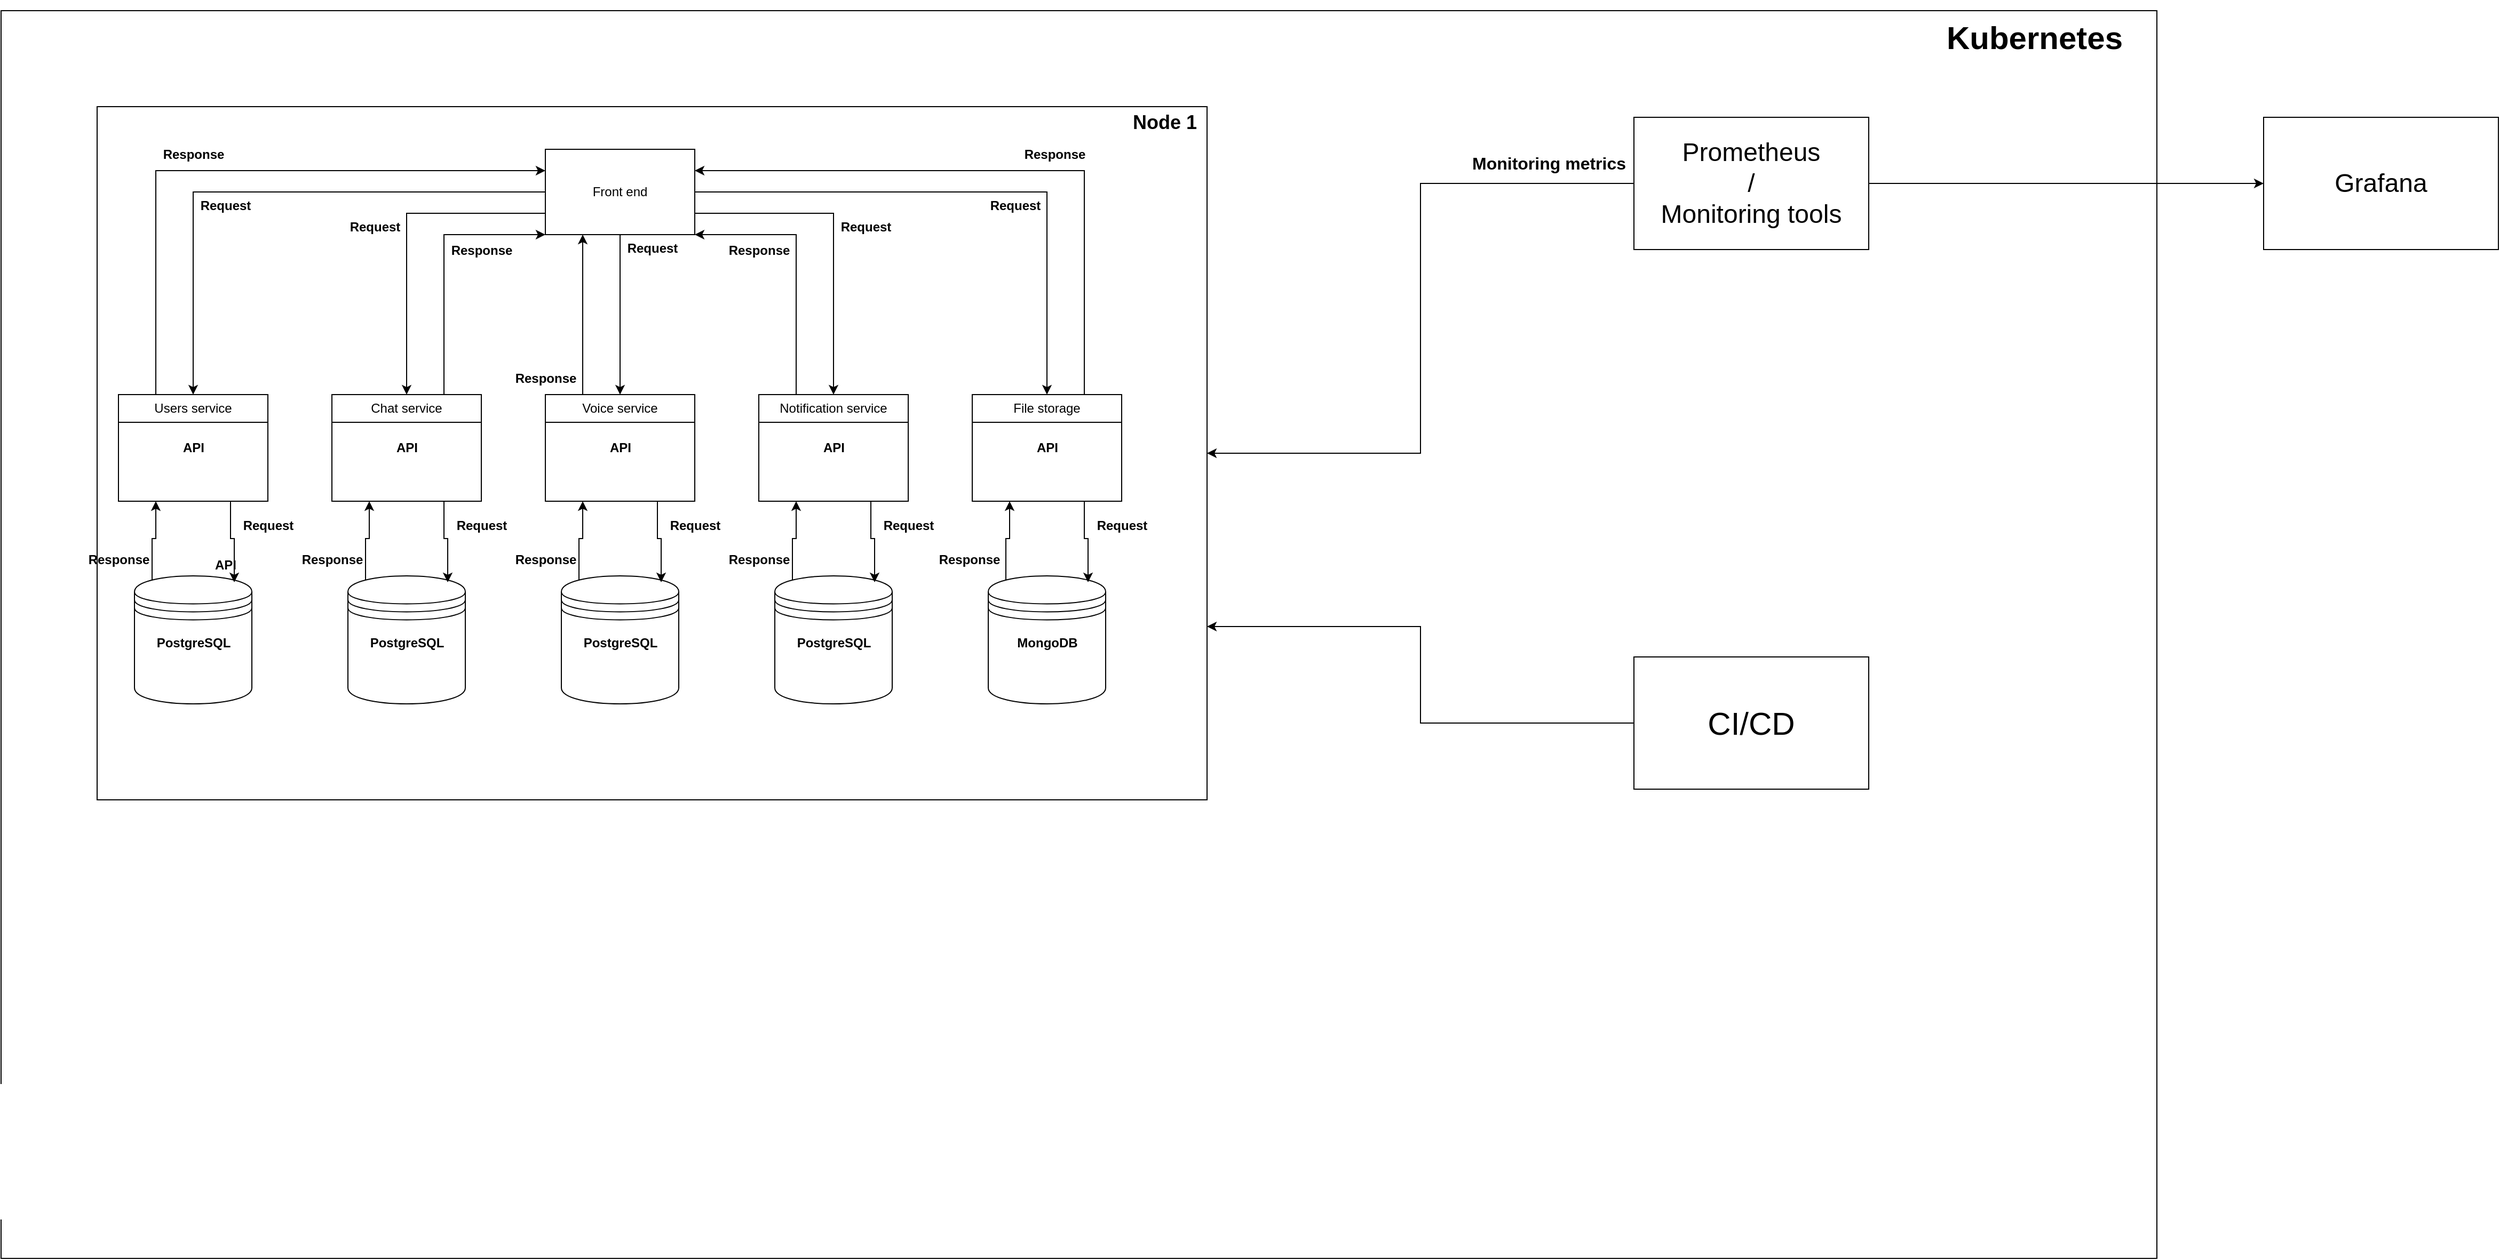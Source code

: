 <mxfile version="26.1.1">
  <diagram id="C5RBs43oDa-KdzZeNtuy" name="Page-1">
    <mxGraphModel dx="3405" dy="1375" grid="1" gridSize="10" guides="1" tooltips="1" connect="1" arrows="1" fold="1" page="1" pageScale="1" pageWidth="827" pageHeight="1169" math="0" shadow="0">
      <root>
        <mxCell id="WIyWlLk6GJQsqaUBKTNV-0" />
        <mxCell id="WIyWlLk6GJQsqaUBKTNV-1" parent="WIyWlLk6GJQsqaUBKTNV-0" />
        <mxCell id="raruHrNSubf8gWWc9drY-1" value="" style="html=1;whiteSpace=wrap;" parent="WIyWlLk6GJQsqaUBKTNV-1" vertex="1">
          <mxGeometry x="-40" y="60" width="2020" height="1170" as="geometry" />
        </mxCell>
        <mxCell id="GgUAt2SMdh1L7S2Ylz6X-92" value="" style="html=1;whiteSpace=wrap;" parent="WIyWlLk6GJQsqaUBKTNV-1" vertex="1">
          <mxGeometry x="50" y="150" width="1040" height="650" as="geometry" />
        </mxCell>
        <mxCell id="GgUAt2SMdh1L7S2Ylz6X-47" style="edgeStyle=orthogonalEdgeStyle;rounded=0;orthogonalLoop=1;jettySize=auto;html=1;exitX=0.15;exitY=0.05;exitDx=0;exitDy=0;exitPerimeter=0;entryX=0.25;entryY=1;entryDx=0;entryDy=0;" parent="WIyWlLk6GJQsqaUBKTNV-1" source="GgUAt2SMdh1L7S2Ylz6X-0" target="GgUAt2SMdh1L7S2Ylz6X-11" edge="1">
          <mxGeometry relative="1" as="geometry" />
        </mxCell>
        <mxCell id="GgUAt2SMdh1L7S2Ylz6X-0" value="" style="shape=datastore;whiteSpace=wrap;html=1;" parent="WIyWlLk6GJQsqaUBKTNV-1" vertex="1">
          <mxGeometry x="485" y="590" width="110" height="120" as="geometry" />
        </mxCell>
        <mxCell id="GgUAt2SMdh1L7S2Ylz6X-69" style="edgeStyle=orthogonalEdgeStyle;rounded=0;orthogonalLoop=1;jettySize=auto;html=1;exitX=0.25;exitY=0;exitDx=0;exitDy=0;entryX=0;entryY=0.25;entryDx=0;entryDy=0;" parent="WIyWlLk6GJQsqaUBKTNV-1" source="GgUAt2SMdh1L7S2Ylz6X-3" target="GgUAt2SMdh1L7S2Ylz6X-54" edge="1">
          <mxGeometry relative="1" as="geometry" />
        </mxCell>
        <mxCell id="GgUAt2SMdh1L7S2Ylz6X-3" value="Users service" style="swimlane;fontStyle=0;childLayout=stackLayout;horizontal=1;startSize=26;fillColor=none;horizontalStack=0;resizeParent=1;resizeParentMax=0;resizeLast=0;collapsible=1;marginBottom=0;whiteSpace=wrap;html=1;" parent="WIyWlLk6GJQsqaUBKTNV-1" vertex="1">
          <mxGeometry x="70" y="420" width="140" height="100" as="geometry" />
        </mxCell>
        <mxCell id="GgUAt2SMdh1L7S2Ylz6X-64" style="edgeStyle=orthogonalEdgeStyle;rounded=0;orthogonalLoop=1;jettySize=auto;html=1;exitX=0.75;exitY=0;exitDx=0;exitDy=0;entryX=0;entryY=1;entryDx=0;entryDy=0;" parent="WIyWlLk6GJQsqaUBKTNV-1" source="GgUAt2SMdh1L7S2Ylz6X-7" target="GgUAt2SMdh1L7S2Ylz6X-54" edge="1">
          <mxGeometry relative="1" as="geometry">
            <Array as="points">
              <mxPoint x="375" y="270" />
            </Array>
          </mxGeometry>
        </mxCell>
        <mxCell id="GgUAt2SMdh1L7S2Ylz6X-7" value="&lt;div&gt;Chat service&lt;/div&gt;" style="swimlane;fontStyle=0;childLayout=stackLayout;horizontal=1;startSize=26;fillColor=none;horizontalStack=0;resizeParent=1;resizeParentMax=0;resizeLast=0;collapsible=1;marginBottom=0;whiteSpace=wrap;html=1;" parent="WIyWlLk6GJQsqaUBKTNV-1" vertex="1">
          <mxGeometry x="270" y="420" width="140" height="100" as="geometry" />
        </mxCell>
        <mxCell id="GgUAt2SMdh1L7S2Ylz6X-65" style="edgeStyle=orthogonalEdgeStyle;rounded=0;orthogonalLoop=1;jettySize=auto;html=1;exitX=0.25;exitY=0;exitDx=0;exitDy=0;entryX=0.25;entryY=1;entryDx=0;entryDy=0;" parent="WIyWlLk6GJQsqaUBKTNV-1" source="GgUAt2SMdh1L7S2Ylz6X-11" target="GgUAt2SMdh1L7S2Ylz6X-54" edge="1">
          <mxGeometry relative="1" as="geometry" />
        </mxCell>
        <mxCell id="GgUAt2SMdh1L7S2Ylz6X-11" value="Voice service" style="swimlane;fontStyle=0;childLayout=stackLayout;horizontal=1;startSize=26;fillColor=none;horizontalStack=0;resizeParent=1;resizeParentMax=0;resizeLast=0;collapsible=1;marginBottom=0;whiteSpace=wrap;html=1;" parent="WIyWlLk6GJQsqaUBKTNV-1" vertex="1">
          <mxGeometry x="470" y="420" width="140" height="100" as="geometry" />
        </mxCell>
        <mxCell id="GgUAt2SMdh1L7S2Ylz6X-66" style="edgeStyle=orthogonalEdgeStyle;rounded=0;orthogonalLoop=1;jettySize=auto;html=1;exitX=0.25;exitY=0;exitDx=0;exitDy=0;entryX=1;entryY=1;entryDx=0;entryDy=0;" parent="WIyWlLk6GJQsqaUBKTNV-1" source="GgUAt2SMdh1L7S2Ylz6X-16" target="GgUAt2SMdh1L7S2Ylz6X-54" edge="1">
          <mxGeometry relative="1" as="geometry">
            <Array as="points">
              <mxPoint x="705" y="270" />
            </Array>
          </mxGeometry>
        </mxCell>
        <mxCell id="GgUAt2SMdh1L7S2Ylz6X-16" value="Notification service" style="swimlane;fontStyle=0;childLayout=stackLayout;horizontal=1;startSize=26;fillColor=none;horizontalStack=0;resizeParent=1;resizeParentMax=0;resizeLast=0;collapsible=1;marginBottom=0;whiteSpace=wrap;html=1;" parent="WIyWlLk6GJQsqaUBKTNV-1" vertex="1">
          <mxGeometry x="670" y="420" width="140" height="100" as="geometry" />
        </mxCell>
        <mxCell id="GgUAt2SMdh1L7S2Ylz6X-67" style="edgeStyle=orthogonalEdgeStyle;rounded=0;orthogonalLoop=1;jettySize=auto;html=1;exitX=0.75;exitY=0;exitDx=0;exitDy=0;entryX=1;entryY=0.25;entryDx=0;entryDy=0;" parent="WIyWlLk6GJQsqaUBKTNV-1" source="GgUAt2SMdh1L7S2Ylz6X-20" target="GgUAt2SMdh1L7S2Ylz6X-54" edge="1">
          <mxGeometry relative="1" as="geometry" />
        </mxCell>
        <mxCell id="GgUAt2SMdh1L7S2Ylz6X-20" value="File storage" style="swimlane;fontStyle=0;childLayout=stackLayout;horizontal=1;startSize=26;fillColor=none;horizontalStack=0;resizeParent=1;resizeParentMax=0;resizeLast=0;collapsible=1;marginBottom=0;whiteSpace=wrap;html=1;" parent="WIyWlLk6GJQsqaUBKTNV-1" vertex="1">
          <mxGeometry x="870" y="420" width="140" height="100" as="geometry" />
        </mxCell>
        <mxCell id="GgUAt2SMdh1L7S2Ylz6X-45" style="edgeStyle=orthogonalEdgeStyle;rounded=0;orthogonalLoop=1;jettySize=auto;html=1;exitX=0.15;exitY=0.05;exitDx=0;exitDy=0;exitPerimeter=0;entryX=0.25;entryY=1;entryDx=0;entryDy=0;" parent="WIyWlLk6GJQsqaUBKTNV-1" source="GgUAt2SMdh1L7S2Ylz6X-25" target="GgUAt2SMdh1L7S2Ylz6X-16" edge="1">
          <mxGeometry relative="1" as="geometry" />
        </mxCell>
        <mxCell id="GgUAt2SMdh1L7S2Ylz6X-25" value="" style="shape=datastore;whiteSpace=wrap;html=1;" parent="WIyWlLk6GJQsqaUBKTNV-1" vertex="1">
          <mxGeometry x="685" y="590" width="110" height="120" as="geometry" />
        </mxCell>
        <mxCell id="GgUAt2SMdh1L7S2Ylz6X-43" style="edgeStyle=orthogonalEdgeStyle;rounded=0;orthogonalLoop=1;jettySize=auto;html=1;exitX=0.15;exitY=0.05;exitDx=0;exitDy=0;exitPerimeter=0;entryX=0.25;entryY=1;entryDx=0;entryDy=0;" parent="WIyWlLk6GJQsqaUBKTNV-1" source="GgUAt2SMdh1L7S2Ylz6X-26" target="GgUAt2SMdh1L7S2Ylz6X-20" edge="1">
          <mxGeometry relative="1" as="geometry" />
        </mxCell>
        <mxCell id="GgUAt2SMdh1L7S2Ylz6X-26" value="" style="shape=datastore;whiteSpace=wrap;html=1;" parent="WIyWlLk6GJQsqaUBKTNV-1" vertex="1">
          <mxGeometry x="885" y="590" width="110" height="120" as="geometry" />
        </mxCell>
        <mxCell id="GgUAt2SMdh1L7S2Ylz6X-49" style="edgeStyle=orthogonalEdgeStyle;rounded=0;orthogonalLoop=1;jettySize=auto;html=1;exitX=0.15;exitY=0.05;exitDx=0;exitDy=0;exitPerimeter=0;entryX=0.25;entryY=1;entryDx=0;entryDy=0;" parent="WIyWlLk6GJQsqaUBKTNV-1" source="GgUAt2SMdh1L7S2Ylz6X-27" target="GgUAt2SMdh1L7S2Ylz6X-7" edge="1">
          <mxGeometry relative="1" as="geometry" />
        </mxCell>
        <mxCell id="GgUAt2SMdh1L7S2Ylz6X-27" value="" style="shape=datastore;whiteSpace=wrap;html=1;" parent="WIyWlLk6GJQsqaUBKTNV-1" vertex="1">
          <mxGeometry x="285" y="590" width="110" height="120" as="geometry" />
        </mxCell>
        <mxCell id="GgUAt2SMdh1L7S2Ylz6X-51" style="edgeStyle=orthogonalEdgeStyle;rounded=0;orthogonalLoop=1;jettySize=auto;html=1;exitX=0.15;exitY=0.05;exitDx=0;exitDy=0;exitPerimeter=0;entryX=0.25;entryY=1;entryDx=0;entryDy=0;" parent="WIyWlLk6GJQsqaUBKTNV-1" source="GgUAt2SMdh1L7S2Ylz6X-28" target="GgUAt2SMdh1L7S2Ylz6X-3" edge="1">
          <mxGeometry relative="1" as="geometry" />
        </mxCell>
        <mxCell id="GgUAt2SMdh1L7S2Ylz6X-28" value="" style="shape=datastore;whiteSpace=wrap;html=1;" parent="WIyWlLk6GJQsqaUBKTNV-1" vertex="1">
          <mxGeometry x="85" y="590" width="110" height="120" as="geometry" />
        </mxCell>
        <mxCell id="GgUAt2SMdh1L7S2Ylz6X-29" value="PostgreSQL" style="text;align=center;fontStyle=1;verticalAlign=middle;spacingLeft=3;spacingRight=3;strokeColor=none;rotatable=0;points=[[0,0.5],[1,0.5]];portConstraint=eastwest;html=1;" parent="WIyWlLk6GJQsqaUBKTNV-1" vertex="1">
          <mxGeometry x="100" y="640" width="80" height="26" as="geometry" />
        </mxCell>
        <mxCell id="GgUAt2SMdh1L7S2Ylz6X-30" value="PostgreSQL" style="text;align=center;fontStyle=1;verticalAlign=middle;spacingLeft=3;spacingRight=3;strokeColor=none;rotatable=0;points=[[0,0.5],[1,0.5]];portConstraint=eastwest;html=1;" parent="WIyWlLk6GJQsqaUBKTNV-1" vertex="1">
          <mxGeometry x="300" y="640" width="80" height="26" as="geometry" />
        </mxCell>
        <mxCell id="GgUAt2SMdh1L7S2Ylz6X-31" value="PostgreSQL" style="text;align=center;fontStyle=1;verticalAlign=middle;spacingLeft=3;spacingRight=3;strokeColor=none;rotatable=0;points=[[0,0.5],[1,0.5]];portConstraint=eastwest;html=1;" parent="WIyWlLk6GJQsqaUBKTNV-1" vertex="1">
          <mxGeometry x="500" y="640" width="80" height="26" as="geometry" />
        </mxCell>
        <mxCell id="GgUAt2SMdh1L7S2Ylz6X-32" value="PostgreSQL" style="text;align=center;fontStyle=1;verticalAlign=middle;spacingLeft=3;spacingRight=3;strokeColor=none;rotatable=0;points=[[0,0.5],[1,0.5]];portConstraint=eastwest;html=1;" parent="WIyWlLk6GJQsqaUBKTNV-1" vertex="1">
          <mxGeometry x="700" y="640" width="80" height="26" as="geometry" />
        </mxCell>
        <mxCell id="GgUAt2SMdh1L7S2Ylz6X-33" value="MongoDB" style="text;align=center;fontStyle=1;verticalAlign=middle;spacingLeft=3;spacingRight=3;strokeColor=none;rotatable=0;points=[[0,0.5],[1,0.5]];portConstraint=eastwest;html=1;" parent="WIyWlLk6GJQsqaUBKTNV-1" vertex="1">
          <mxGeometry x="900" y="640" width="80" height="26" as="geometry" />
        </mxCell>
        <mxCell id="GgUAt2SMdh1L7S2Ylz6X-42" style="edgeStyle=orthogonalEdgeStyle;rounded=0;orthogonalLoop=1;jettySize=auto;html=1;exitX=0.75;exitY=1;exitDx=0;exitDy=0;entryX=0.85;entryY=0.05;entryDx=0;entryDy=0;entryPerimeter=0;" parent="WIyWlLk6GJQsqaUBKTNV-1" source="GgUAt2SMdh1L7S2Ylz6X-20" target="GgUAt2SMdh1L7S2Ylz6X-26" edge="1">
          <mxGeometry relative="1" as="geometry" />
        </mxCell>
        <mxCell id="GgUAt2SMdh1L7S2Ylz6X-44" style="edgeStyle=orthogonalEdgeStyle;rounded=0;orthogonalLoop=1;jettySize=auto;html=1;exitX=0.75;exitY=1;exitDx=0;exitDy=0;entryX=0.85;entryY=0.05;entryDx=0;entryDy=0;entryPerimeter=0;" parent="WIyWlLk6GJQsqaUBKTNV-1" source="GgUAt2SMdh1L7S2Ylz6X-16" target="GgUAt2SMdh1L7S2Ylz6X-25" edge="1">
          <mxGeometry relative="1" as="geometry" />
        </mxCell>
        <mxCell id="GgUAt2SMdh1L7S2Ylz6X-46" style="edgeStyle=orthogonalEdgeStyle;rounded=0;orthogonalLoop=1;jettySize=auto;html=1;exitX=0.75;exitY=1;exitDx=0;exitDy=0;entryX=0.85;entryY=0.05;entryDx=0;entryDy=0;entryPerimeter=0;" parent="WIyWlLk6GJQsqaUBKTNV-1" source="GgUAt2SMdh1L7S2Ylz6X-11" target="GgUAt2SMdh1L7S2Ylz6X-0" edge="1">
          <mxGeometry relative="1" as="geometry" />
        </mxCell>
        <mxCell id="GgUAt2SMdh1L7S2Ylz6X-48" style="edgeStyle=orthogonalEdgeStyle;rounded=0;orthogonalLoop=1;jettySize=auto;html=1;exitX=0.75;exitY=1;exitDx=0;exitDy=0;entryX=0.85;entryY=0.05;entryDx=0;entryDy=0;entryPerimeter=0;" parent="WIyWlLk6GJQsqaUBKTNV-1" source="GgUAt2SMdh1L7S2Ylz6X-7" target="GgUAt2SMdh1L7S2Ylz6X-27" edge="1">
          <mxGeometry relative="1" as="geometry" />
        </mxCell>
        <mxCell id="GgUAt2SMdh1L7S2Ylz6X-50" style="edgeStyle=orthogonalEdgeStyle;rounded=0;orthogonalLoop=1;jettySize=auto;html=1;exitX=0.75;exitY=1;exitDx=0;exitDy=0;entryX=0.85;entryY=0.05;entryDx=0;entryDy=0;entryPerimeter=0;" parent="WIyWlLk6GJQsqaUBKTNV-1" source="GgUAt2SMdh1L7S2Ylz6X-3" target="GgUAt2SMdh1L7S2Ylz6X-28" edge="1">
          <mxGeometry relative="1" as="geometry" />
        </mxCell>
        <mxCell id="GgUAt2SMdh1L7S2Ylz6X-59" style="edgeStyle=orthogonalEdgeStyle;rounded=0;orthogonalLoop=1;jettySize=auto;html=1;exitX=0;exitY=0.5;exitDx=0;exitDy=0;entryX=0.5;entryY=0;entryDx=0;entryDy=0;" parent="WIyWlLk6GJQsqaUBKTNV-1" source="GgUAt2SMdh1L7S2Ylz6X-54" target="GgUAt2SMdh1L7S2Ylz6X-3" edge="1">
          <mxGeometry relative="1" as="geometry" />
        </mxCell>
        <mxCell id="GgUAt2SMdh1L7S2Ylz6X-60" style="edgeStyle=orthogonalEdgeStyle;rounded=0;orthogonalLoop=1;jettySize=auto;html=1;exitX=0;exitY=0.75;exitDx=0;exitDy=0;entryX=0.5;entryY=0;entryDx=0;entryDy=0;" parent="WIyWlLk6GJQsqaUBKTNV-1" source="GgUAt2SMdh1L7S2Ylz6X-54" target="GgUAt2SMdh1L7S2Ylz6X-7" edge="1">
          <mxGeometry relative="1" as="geometry" />
        </mxCell>
        <mxCell id="GgUAt2SMdh1L7S2Ylz6X-61" style="edgeStyle=orthogonalEdgeStyle;rounded=0;orthogonalLoop=1;jettySize=auto;html=1;exitX=0.5;exitY=1;exitDx=0;exitDy=0;" parent="WIyWlLk6GJQsqaUBKTNV-1" source="GgUAt2SMdh1L7S2Ylz6X-54" target="GgUAt2SMdh1L7S2Ylz6X-11" edge="1">
          <mxGeometry relative="1" as="geometry" />
        </mxCell>
        <mxCell id="GgUAt2SMdh1L7S2Ylz6X-62" style="edgeStyle=orthogonalEdgeStyle;rounded=0;orthogonalLoop=1;jettySize=auto;html=1;exitX=1;exitY=0.75;exitDx=0;exitDy=0;" parent="WIyWlLk6GJQsqaUBKTNV-1" source="GgUAt2SMdh1L7S2Ylz6X-54" target="GgUAt2SMdh1L7S2Ylz6X-16" edge="1">
          <mxGeometry relative="1" as="geometry" />
        </mxCell>
        <mxCell id="GgUAt2SMdh1L7S2Ylz6X-63" style="edgeStyle=orthogonalEdgeStyle;rounded=0;orthogonalLoop=1;jettySize=auto;html=1;exitX=1;exitY=0.5;exitDx=0;exitDy=0;entryX=0.5;entryY=0;entryDx=0;entryDy=0;" parent="WIyWlLk6GJQsqaUBKTNV-1" source="GgUAt2SMdh1L7S2Ylz6X-54" target="GgUAt2SMdh1L7S2Ylz6X-20" edge="1">
          <mxGeometry relative="1" as="geometry" />
        </mxCell>
        <mxCell id="GgUAt2SMdh1L7S2Ylz6X-54" value="Front end" style="html=1;whiteSpace=wrap;" parent="WIyWlLk6GJQsqaUBKTNV-1" vertex="1">
          <mxGeometry x="470" y="190" width="140" height="80" as="geometry" />
        </mxCell>
        <mxCell id="GgUAt2SMdh1L7S2Ylz6X-70" value="Request" style="text;align=center;fontStyle=1;verticalAlign=middle;spacingLeft=3;spacingRight=3;strokeColor=none;rotatable=0;points=[[0,0.5],[1,0.5]];portConstraint=eastwest;html=1;" parent="WIyWlLk6GJQsqaUBKTNV-1" vertex="1">
          <mxGeometry x="570" y="530" width="80" height="26" as="geometry" />
        </mxCell>
        <mxCell id="GgUAt2SMdh1L7S2Ylz6X-71" value="Request" style="text;align=center;fontStyle=1;verticalAlign=middle;spacingLeft=3;spacingRight=3;strokeColor=none;rotatable=0;points=[[0,0.5],[1,0.5]];portConstraint=eastwest;html=1;" parent="WIyWlLk6GJQsqaUBKTNV-1" vertex="1">
          <mxGeometry x="770" y="530" width="80" height="26" as="geometry" />
        </mxCell>
        <mxCell id="GgUAt2SMdh1L7S2Ylz6X-72" value="Request" style="text;align=center;fontStyle=1;verticalAlign=middle;spacingLeft=3;spacingRight=3;strokeColor=none;rotatable=0;points=[[0,0.5],[1,0.5]];portConstraint=eastwest;html=1;" parent="WIyWlLk6GJQsqaUBKTNV-1" vertex="1">
          <mxGeometry x="970" y="530" width="80" height="26" as="geometry" />
        </mxCell>
        <mxCell id="GgUAt2SMdh1L7S2Ylz6X-73" value="Request" style="text;align=center;fontStyle=1;verticalAlign=middle;spacingLeft=3;spacingRight=3;strokeColor=none;rotatable=0;points=[[0,0.5],[1,0.5]];portConstraint=eastwest;html=1;" parent="WIyWlLk6GJQsqaUBKTNV-1" vertex="1">
          <mxGeometry x="370" y="530" width="80" height="26" as="geometry" />
        </mxCell>
        <mxCell id="GgUAt2SMdh1L7S2Ylz6X-74" value="Request" style="text;align=center;fontStyle=1;verticalAlign=middle;spacingLeft=3;spacingRight=3;strokeColor=none;rotatable=0;points=[[0,0.5],[1,0.5]];portConstraint=eastwest;html=1;" parent="WIyWlLk6GJQsqaUBKTNV-1" vertex="1">
          <mxGeometry x="170" y="530" width="80" height="26" as="geometry" />
        </mxCell>
        <mxCell id="GgUAt2SMdh1L7S2Ylz6X-75" value="Request" style="text;align=center;fontStyle=1;verticalAlign=middle;spacingLeft=3;spacingRight=3;strokeColor=none;rotatable=0;points=[[0,0.5],[1,0.5]];portConstraint=eastwest;html=1;" parent="WIyWlLk6GJQsqaUBKTNV-1" vertex="1">
          <mxGeometry x="730" y="250" width="80" height="26" as="geometry" />
        </mxCell>
        <mxCell id="GgUAt2SMdh1L7S2Ylz6X-76" value="Request" style="text;align=center;fontStyle=1;verticalAlign=middle;spacingLeft=3;spacingRight=3;strokeColor=none;rotatable=0;points=[[0,0.5],[1,0.5]];portConstraint=eastwest;html=1;" parent="WIyWlLk6GJQsqaUBKTNV-1" vertex="1">
          <mxGeometry x="270" y="250" width="80" height="26" as="geometry" />
        </mxCell>
        <mxCell id="GgUAt2SMdh1L7S2Ylz6X-77" value="Request" style="text;align=center;fontStyle=1;verticalAlign=middle;spacingLeft=3;spacingRight=3;strokeColor=none;rotatable=0;points=[[0,0.5],[1,0.5]];portConstraint=eastwest;html=1;" parent="WIyWlLk6GJQsqaUBKTNV-1" vertex="1">
          <mxGeometry x="530" y="270" width="80" height="26" as="geometry" />
        </mxCell>
        <mxCell id="GgUAt2SMdh1L7S2Ylz6X-78" value="Request" style="text;align=center;fontStyle=1;verticalAlign=middle;spacingLeft=3;spacingRight=3;strokeColor=none;rotatable=0;points=[[0,0.5],[1,0.5]];portConstraint=eastwest;html=1;" parent="WIyWlLk6GJQsqaUBKTNV-1" vertex="1">
          <mxGeometry x="870" y="230" width="80" height="26" as="geometry" />
        </mxCell>
        <mxCell id="GgUAt2SMdh1L7S2Ylz6X-79" value="Request" style="text;align=center;fontStyle=1;verticalAlign=middle;spacingLeft=3;spacingRight=3;strokeColor=none;rotatable=0;points=[[0,0.5],[1,0.5]];portConstraint=eastwest;html=1;" parent="WIyWlLk6GJQsqaUBKTNV-1" vertex="1">
          <mxGeometry x="130" y="230" width="80" height="26" as="geometry" />
        </mxCell>
        <mxCell id="GgUAt2SMdh1L7S2Ylz6X-80" value="Response" style="text;align=center;fontStyle=1;verticalAlign=middle;spacingLeft=3;spacingRight=3;strokeColor=none;rotatable=0;points=[[0,0.5],[1,0.5]];portConstraint=eastwest;html=1;" parent="WIyWlLk6GJQsqaUBKTNV-1" vertex="1">
          <mxGeometry x="430" y="560" width="80" height="30" as="geometry" />
        </mxCell>
        <mxCell id="GgUAt2SMdh1L7S2Ylz6X-83" value="Response" style="text;align=center;fontStyle=1;verticalAlign=middle;spacingLeft=3;spacingRight=3;strokeColor=none;rotatable=0;points=[[0,0.5],[1,0.5]];portConstraint=eastwest;html=1;" parent="WIyWlLk6GJQsqaUBKTNV-1" vertex="1">
          <mxGeometry x="630" y="560" width="80" height="30" as="geometry" />
        </mxCell>
        <mxCell id="GgUAt2SMdh1L7S2Ylz6X-84" value="Response" style="text;align=center;fontStyle=1;verticalAlign=middle;spacingLeft=3;spacingRight=3;strokeColor=none;rotatable=0;points=[[0,0.5],[1,0.5]];portConstraint=eastwest;html=1;" parent="WIyWlLk6GJQsqaUBKTNV-1" vertex="1">
          <mxGeometry x="827" y="560" width="80" height="30" as="geometry" />
        </mxCell>
        <mxCell id="GgUAt2SMdh1L7S2Ylz6X-85" value="Response" style="text;align=center;fontStyle=1;verticalAlign=middle;spacingLeft=3;spacingRight=3;strokeColor=none;rotatable=0;points=[[0,0.5],[1,0.5]];portConstraint=eastwest;html=1;" parent="WIyWlLk6GJQsqaUBKTNV-1" vertex="1">
          <mxGeometry x="230" y="560" width="80" height="30" as="geometry" />
        </mxCell>
        <mxCell id="GgUAt2SMdh1L7S2Ylz6X-86" value="Response" style="text;align=center;fontStyle=1;verticalAlign=middle;spacingLeft=3;spacingRight=3;strokeColor=none;rotatable=0;points=[[0,0.5],[1,0.5]];portConstraint=eastwest;html=1;" parent="WIyWlLk6GJQsqaUBKTNV-1" vertex="1">
          <mxGeometry x="30" y="560" width="80" height="30" as="geometry" />
        </mxCell>
        <mxCell id="GgUAt2SMdh1L7S2Ylz6X-87" value="Response" style="text;align=center;fontStyle=1;verticalAlign=middle;spacingLeft=3;spacingRight=3;strokeColor=none;rotatable=0;points=[[0,0.5],[1,0.5]];portConstraint=eastwest;html=1;" parent="WIyWlLk6GJQsqaUBKTNV-1" vertex="1">
          <mxGeometry x="907" y="180" width="80" height="30" as="geometry" />
        </mxCell>
        <mxCell id="GgUAt2SMdh1L7S2Ylz6X-88" value="Response" style="text;align=center;fontStyle=1;verticalAlign=middle;spacingLeft=3;spacingRight=3;strokeColor=none;rotatable=0;points=[[0,0.5],[1,0.5]];portConstraint=eastwest;html=1;" parent="WIyWlLk6GJQsqaUBKTNV-1" vertex="1">
          <mxGeometry x="100" y="180" width="80" height="30" as="geometry" />
        </mxCell>
        <mxCell id="GgUAt2SMdh1L7S2Ylz6X-89" value="Response" style="text;align=center;fontStyle=1;verticalAlign=middle;spacingLeft=3;spacingRight=3;strokeColor=none;rotatable=0;points=[[0,0.5],[1,0.5]];portConstraint=eastwest;html=1;" parent="WIyWlLk6GJQsqaUBKTNV-1" vertex="1">
          <mxGeometry x="370" y="270" width="80" height="30" as="geometry" />
        </mxCell>
        <mxCell id="GgUAt2SMdh1L7S2Ylz6X-90" value="Response" style="text;align=center;fontStyle=1;verticalAlign=middle;spacingLeft=3;spacingRight=3;strokeColor=none;rotatable=0;points=[[0,0.5],[1,0.5]];portConstraint=eastwest;html=1;" parent="WIyWlLk6GJQsqaUBKTNV-1" vertex="1">
          <mxGeometry x="630" y="270" width="80" height="30" as="geometry" />
        </mxCell>
        <mxCell id="GgUAt2SMdh1L7S2Ylz6X-91" value="Response" style="text;align=center;fontStyle=1;verticalAlign=middle;spacingLeft=3;spacingRight=3;strokeColor=none;rotatable=0;points=[[0,0.5],[1,0.5]];portConstraint=eastwest;html=1;" parent="WIyWlLk6GJQsqaUBKTNV-1" vertex="1">
          <mxGeometry x="430" y="390" width="80" height="30" as="geometry" />
        </mxCell>
        <mxCell id="GgUAt2SMdh1L7S2Ylz6X-93" value="&lt;font style=&quot;font-size: 30px;&quot;&gt;Kubernetes&lt;/font&gt;" style="text;align=center;fontStyle=1;verticalAlign=middle;spacingLeft=3;spacingRight=3;strokeColor=none;rotatable=0;points=[[0,0.5],[1,0.5]];portConstraint=eastwest;html=1;" parent="WIyWlLk6GJQsqaUBKTNV-1" vertex="1">
          <mxGeometry x="1730" y="50" width="270" height="70" as="geometry" />
        </mxCell>
        <mxCell id="GgUAt2SMdh1L7S2Ylz6X-94" value="API" style="text;align=center;fontStyle=1;verticalAlign=middle;spacingLeft=3;spacingRight=3;strokeColor=none;rotatable=0;points=[[0,0.5],[1,0.5]];portConstraint=eastwest;html=1;" parent="WIyWlLk6GJQsqaUBKTNV-1" vertex="1">
          <mxGeometry x="100" y="455" width="80" height="30" as="geometry" />
        </mxCell>
        <mxCell id="GgUAt2SMdh1L7S2Ylz6X-95" value="API" style="text;align=center;fontStyle=1;verticalAlign=middle;spacingLeft=3;spacingRight=3;strokeColor=none;rotatable=0;points=[[0,0.5],[1,0.5]];portConstraint=eastwest;html=1;" parent="WIyWlLk6GJQsqaUBKTNV-1" vertex="1">
          <mxGeometry x="300" y="455" width="80" height="30" as="geometry" />
        </mxCell>
        <mxCell id="GgUAt2SMdh1L7S2Ylz6X-96" value="API" style="text;align=center;fontStyle=1;verticalAlign=middle;spacingLeft=3;spacingRight=3;strokeColor=none;rotatable=0;points=[[0,0.5],[1,0.5]];portConstraint=eastwest;html=1;" parent="WIyWlLk6GJQsqaUBKTNV-1" vertex="1">
          <mxGeometry x="130" y="565" width="80" height="30" as="geometry" />
        </mxCell>
        <mxCell id="GgUAt2SMdh1L7S2Ylz6X-99" value="API" style="text;align=center;fontStyle=1;verticalAlign=middle;spacingLeft=3;spacingRight=3;strokeColor=none;rotatable=0;points=[[0,0.5],[1,0.5]];portConstraint=eastwest;html=1;" parent="WIyWlLk6GJQsqaUBKTNV-1" vertex="1">
          <mxGeometry x="500" y="455" width="80" height="30" as="geometry" />
        </mxCell>
        <mxCell id="GgUAt2SMdh1L7S2Ylz6X-100" value="API" style="text;align=center;fontStyle=1;verticalAlign=middle;spacingLeft=3;spacingRight=3;strokeColor=none;rotatable=0;points=[[0,0.5],[1,0.5]];portConstraint=eastwest;html=1;" parent="WIyWlLk6GJQsqaUBKTNV-1" vertex="1">
          <mxGeometry x="900" y="455" width="80" height="30" as="geometry" />
        </mxCell>
        <mxCell id="GgUAt2SMdh1L7S2Ylz6X-102" value="API" style="text;align=center;fontStyle=1;verticalAlign=middle;spacingLeft=3;spacingRight=3;strokeColor=none;rotatable=0;points=[[0,0.5],[1,0.5]];portConstraint=eastwest;html=1;" parent="WIyWlLk6GJQsqaUBKTNV-1" vertex="1">
          <mxGeometry x="700" y="455" width="80" height="30" as="geometry" />
        </mxCell>
        <mxCell id="raruHrNSubf8gWWc9drY-0" value="&lt;font style=&quot;font-size: 18px;&quot;&gt;Node 1&lt;/font&gt;" style="text;align=center;fontStyle=1;verticalAlign=middle;spacingLeft=3;spacingRight=3;strokeColor=none;rotatable=0;points=[[0,0.5],[1,0.5]];portConstraint=eastwest;html=1;" parent="WIyWlLk6GJQsqaUBKTNV-1" vertex="1">
          <mxGeometry x="1010" y="150" width="80" height="30" as="geometry" />
        </mxCell>
        <mxCell id="raruHrNSubf8gWWc9drY-7" style="edgeStyle=orthogonalEdgeStyle;rounded=0;orthogonalLoop=1;jettySize=auto;html=1;exitX=0;exitY=0.5;exitDx=0;exitDy=0;entryX=1;entryY=0.5;entryDx=0;entryDy=0;" parent="WIyWlLk6GJQsqaUBKTNV-1" source="raruHrNSubf8gWWc9drY-6" target="GgUAt2SMdh1L7S2Ylz6X-92" edge="1">
          <mxGeometry relative="1" as="geometry" />
        </mxCell>
        <mxCell id="raruHrNSubf8gWWc9drY-10" style="edgeStyle=orthogonalEdgeStyle;rounded=0;orthogonalLoop=1;jettySize=auto;html=1;exitX=1;exitY=0.5;exitDx=0;exitDy=0;entryX=0;entryY=0.5;entryDx=0;entryDy=0;" parent="WIyWlLk6GJQsqaUBKTNV-1" source="raruHrNSubf8gWWc9drY-6" target="raruHrNSubf8gWWc9drY-9" edge="1">
          <mxGeometry relative="1" as="geometry" />
        </mxCell>
        <mxCell id="raruHrNSubf8gWWc9drY-6" value="&lt;div&gt;&lt;font style=&quot;font-size: 24px;&quot;&gt;Prometheus&lt;/font&gt;&lt;/div&gt;&lt;div&gt;&lt;font style=&quot;font-size: 24px;&quot;&gt;/&lt;/font&gt;&lt;/div&gt;&lt;div&gt;&lt;font style=&quot;font-size: 24px;&quot;&gt;Monitoring tools&lt;/font&gt;&lt;/div&gt;" style="html=1;whiteSpace=wrap;" parent="WIyWlLk6GJQsqaUBKTNV-1" vertex="1">
          <mxGeometry x="1490" y="160" width="220" height="124" as="geometry" />
        </mxCell>
        <mxCell id="raruHrNSubf8gWWc9drY-8" value="&lt;font style=&quot;font-size: 16px;&quot;&gt;Monitoring metrics&lt;/font&gt;" style="text;align=center;fontStyle=1;verticalAlign=middle;spacingLeft=3;spacingRight=3;strokeColor=none;rotatable=0;points=[[0,0.5],[1,0.5]];portConstraint=eastwest;html=1;" parent="WIyWlLk6GJQsqaUBKTNV-1" vertex="1">
          <mxGeometry x="1370" y="190" width="80" height="26" as="geometry" />
        </mxCell>
        <mxCell id="raruHrNSubf8gWWc9drY-9" value="&lt;font style=&quot;font-size: 24px;&quot;&gt;Grafana&lt;/font&gt;" style="html=1;whiteSpace=wrap;" parent="WIyWlLk6GJQsqaUBKTNV-1" vertex="1">
          <mxGeometry x="2080" y="160" width="220" height="124" as="geometry" />
        </mxCell>
        <mxCell id="FTixvs0CC4882oEXm2uP-1" style="edgeStyle=orthogonalEdgeStyle;rounded=0;orthogonalLoop=1;jettySize=auto;html=1;entryX=1;entryY=0.75;entryDx=0;entryDy=0;" edge="1" parent="WIyWlLk6GJQsqaUBKTNV-1" source="FTixvs0CC4882oEXm2uP-0" target="GgUAt2SMdh1L7S2Ylz6X-92">
          <mxGeometry relative="1" as="geometry" />
        </mxCell>
        <mxCell id="FTixvs0CC4882oEXm2uP-0" value="&lt;font style=&quot;font-size: 30px;&quot;&gt;CI/CD&lt;/font&gt;" style="html=1;whiteSpace=wrap;" vertex="1" parent="WIyWlLk6GJQsqaUBKTNV-1">
          <mxGeometry x="1490" y="666" width="220" height="124" as="geometry" />
        </mxCell>
      </root>
    </mxGraphModel>
  </diagram>
</mxfile>
